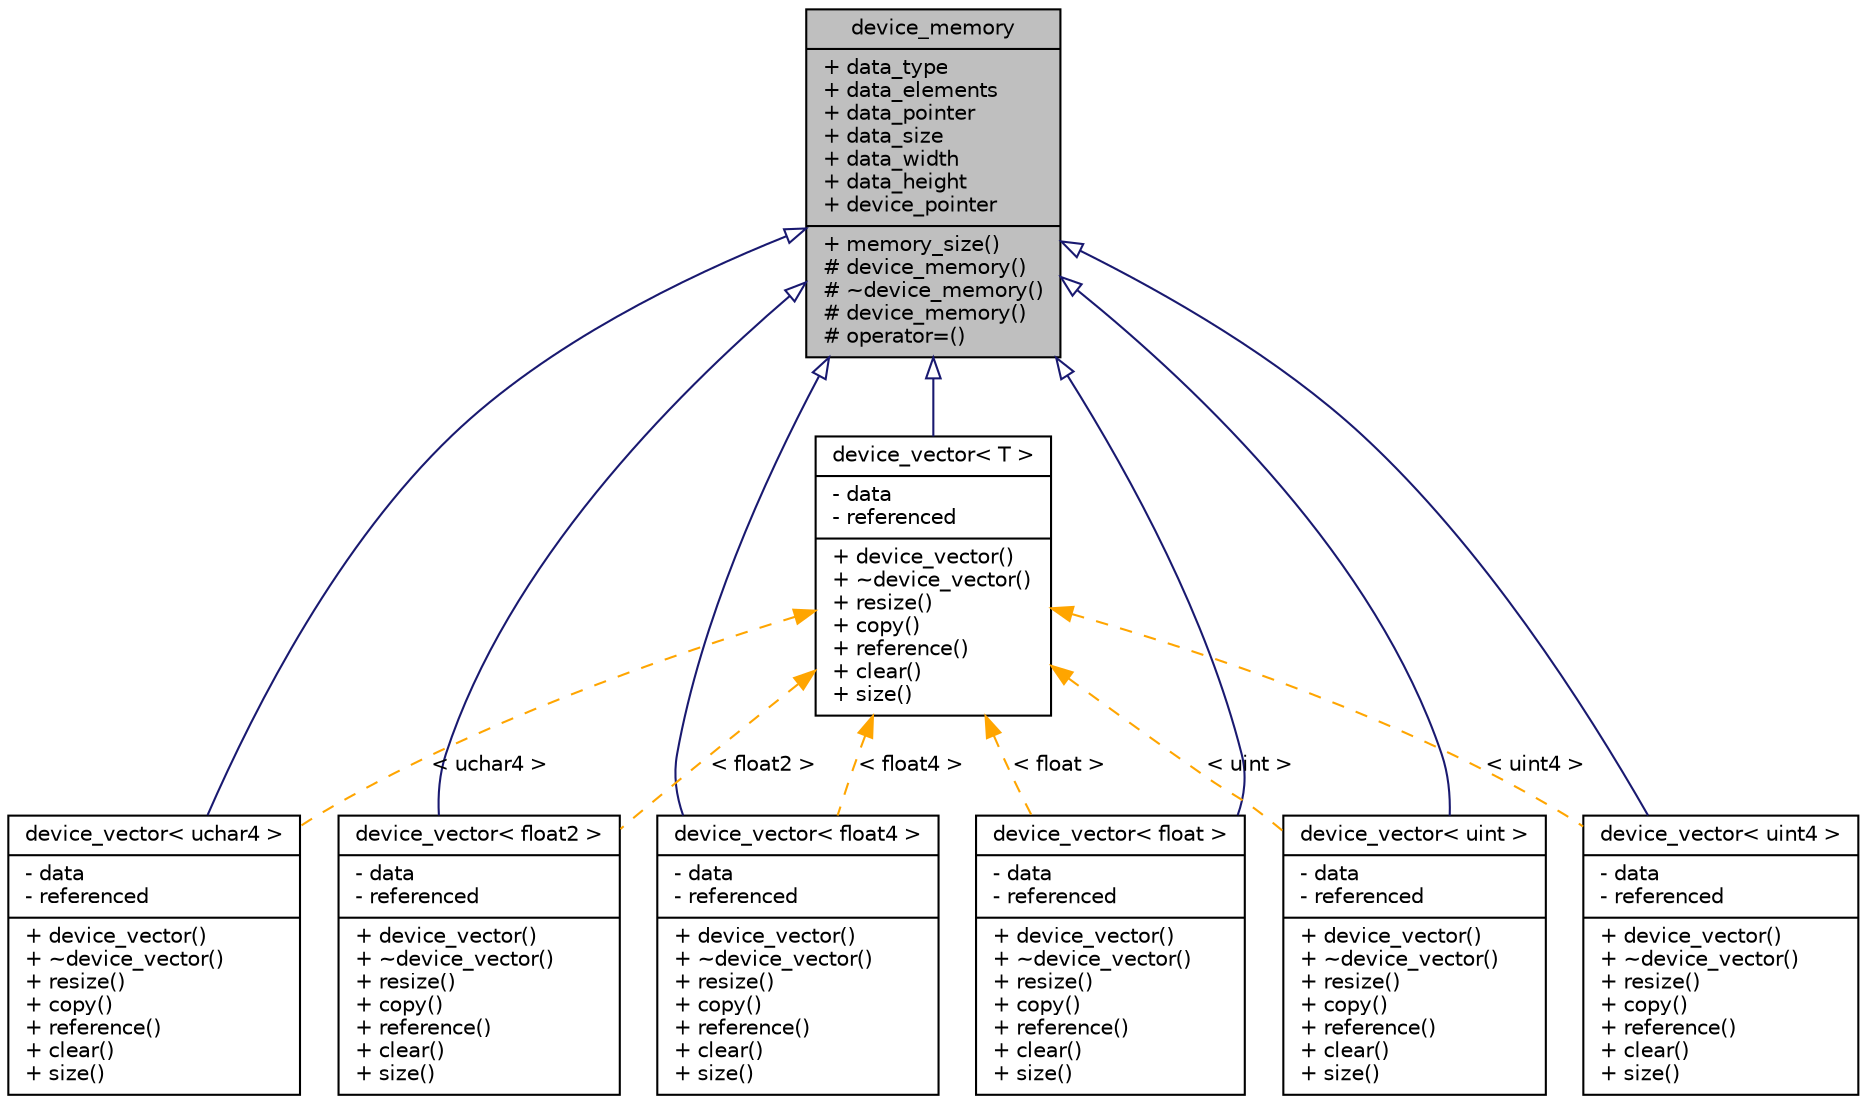 digraph G
{
  edge [fontname="Helvetica",fontsize="10",labelfontname="Helvetica",labelfontsize="10"];
  node [fontname="Helvetica",fontsize="10",shape=record];
  Node1 [label="{device_memory\n|+ data_type\l+ data_elements\l+ data_pointer\l+ data_size\l+ data_width\l+ data_height\l+ device_pointer\l|+ memory_size()\l# device_memory()\l# ~device_memory()\l# device_memory()\l# operator=()\l}",height=0.2,width=0.4,color="black", fillcolor="grey75", style="filled" fontcolor="black"];
  Node1 -> Node2 [dir=back,color="midnightblue",fontsize="10",style="solid",arrowtail="empty",fontname="Helvetica"];
  Node2 [label="{device_vector\< T \>\n|- data\l- referenced\l|+ device_vector()\l+ ~device_vector()\l+ resize()\l+ copy()\l+ reference()\l+ clear()\l+ size()\l}",height=0.2,width=0.4,color="black", fillcolor="white", style="filled",URL="$dd/d7d/classdevice__vector.html"];
  Node2 -> Node3 [dir=back,color="orange",fontsize="10",style="dashed",label="\< float4 \>",fontname="Helvetica"];
  Node3 [label="{device_vector\< float4 \>\n|- data\l- referenced\l|+ device_vector()\l+ ~device_vector()\l+ resize()\l+ copy()\l+ reference()\l+ clear()\l+ size()\l}",height=0.2,width=0.4,color="black", fillcolor="white", style="filled",URL="$dd/d7d/classdevice__vector.html"];
  Node2 -> Node4 [dir=back,color="orange",fontsize="10",style="dashed",label="\< float2 \>",fontname="Helvetica"];
  Node4 [label="{device_vector\< float2 \>\n|- data\l- referenced\l|+ device_vector()\l+ ~device_vector()\l+ resize()\l+ copy()\l+ reference()\l+ clear()\l+ size()\l}",height=0.2,width=0.4,color="black", fillcolor="white", style="filled",URL="$dd/d7d/classdevice__vector.html"];
  Node2 -> Node5 [dir=back,color="orange",fontsize="10",style="dashed",label="\< uchar4 \>",fontname="Helvetica"];
  Node5 [label="{device_vector\< uchar4 \>\n|- data\l- referenced\l|+ device_vector()\l+ ~device_vector()\l+ resize()\l+ copy()\l+ reference()\l+ clear()\l+ size()\l}",height=0.2,width=0.4,color="black", fillcolor="white", style="filled",URL="$dd/d7d/classdevice__vector.html"];
  Node2 -> Node6 [dir=back,color="orange",fontsize="10",style="dashed",label="\< float \>",fontname="Helvetica"];
  Node6 [label="{device_vector\< float \>\n|- data\l- referenced\l|+ device_vector()\l+ ~device_vector()\l+ resize()\l+ copy()\l+ reference()\l+ clear()\l+ size()\l}",height=0.2,width=0.4,color="black", fillcolor="white", style="filled",URL="$dd/d7d/classdevice__vector.html"];
  Node2 -> Node7 [dir=back,color="orange",fontsize="10",style="dashed",label="\< uint \>",fontname="Helvetica"];
  Node7 [label="{device_vector\< uint \>\n|- data\l- referenced\l|+ device_vector()\l+ ~device_vector()\l+ resize()\l+ copy()\l+ reference()\l+ clear()\l+ size()\l}",height=0.2,width=0.4,color="black", fillcolor="white", style="filled",URL="$dd/d7d/classdevice__vector.html"];
  Node2 -> Node8 [dir=back,color="orange",fontsize="10",style="dashed",label="\< uint4 \>",fontname="Helvetica"];
  Node8 [label="{device_vector\< uint4 \>\n|- data\l- referenced\l|+ device_vector()\l+ ~device_vector()\l+ resize()\l+ copy()\l+ reference()\l+ clear()\l+ size()\l}",height=0.2,width=0.4,color="black", fillcolor="white", style="filled",URL="$dd/d7d/classdevice__vector.html"];
  Node1 -> Node6 [dir=back,color="midnightblue",fontsize="10",style="solid",arrowtail="empty",fontname="Helvetica"];
  Node1 -> Node4 [dir=back,color="midnightblue",fontsize="10",style="solid",arrowtail="empty",fontname="Helvetica"];
  Node1 -> Node3 [dir=back,color="midnightblue",fontsize="10",style="solid",arrowtail="empty",fontname="Helvetica"];
  Node1 -> Node5 [dir=back,color="midnightblue",fontsize="10",style="solid",arrowtail="empty",fontname="Helvetica"];
  Node1 -> Node7 [dir=back,color="midnightblue",fontsize="10",style="solid",arrowtail="empty",fontname="Helvetica"];
  Node1 -> Node8 [dir=back,color="midnightblue",fontsize="10",style="solid",arrowtail="empty",fontname="Helvetica"];
}
